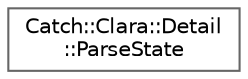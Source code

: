 digraph "Graphical Class Hierarchy"
{
 // LATEX_PDF_SIZE
  bgcolor="transparent";
  edge [fontname=Helvetica,fontsize=10,labelfontname=Helvetica,labelfontsize=10];
  node [fontname=Helvetica,fontsize=10,shape=box,height=0.2,width=0.4];
  rankdir="LR";
  Node0 [id="Node000000",label="Catch::Clara::Detail\l::ParseState",height=0.2,width=0.4,color="grey40", fillcolor="white", style="filled",URL="$classCatch_1_1Clara_1_1Detail_1_1ParseState.html",tooltip=" "];
}
